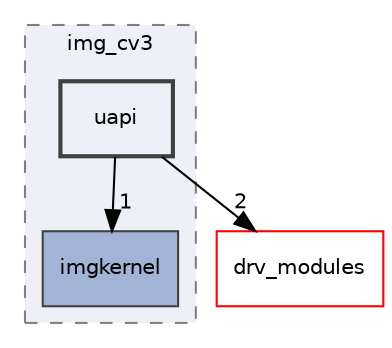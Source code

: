digraph "packages/idsp/img_header/img_cv3/uapi"
{
 // INTERACTIVE_SVG=YES
 // LATEX_PDF_SIZE
  bgcolor="transparent";
  edge [fontname="Helvetica",fontsize="10",labelfontname="Helvetica",labelfontsize="10"];
  node [fontname="Helvetica",fontsize="10",shape=record];
  compound=true
  subgraph clusterdir_d51e3805f87d0919b6cedec81f0dab7f {
    graph [ bgcolor="#edf0f7", pencolor="grey50", style="filled,dashed,", label="img_cv3", fontname="Helvetica", fontsize="10", URL="dir_d51e3805f87d0919b6cedec81f0dab7f.html"]
  dir_f6e415cb416cf97a93cb6c4848a81df2 [shape=box, label="imgkernel", style="filled,", fillcolor="#a2b4d6", color="grey25", URL="dir_f6e415cb416cf97a93cb6c4848a81df2.html"];
  dir_a4f88cb0e4eb8e91da60d2b29a644423 [shape=box, label="uapi", style="filled,bold,", fillcolor="#edf0f7", color="grey25", URL="dir_a4f88cb0e4eb8e91da60d2b29a644423.html"];
  }
  dir_3f8e3e5cc57197a86ac156d9cb931dab [shape=box, label="drv_modules", style="", fillcolor="#edf0f7", color="red", URL="dir_3f8e3e5cc57197a86ac156d9cb931dab.html"];
  dir_a4f88cb0e4eb8e91da60d2b29a644423->dir_3f8e3e5cc57197a86ac156d9cb931dab [headlabel="2", labeldistance=1.5 headhref="dir_000054_000015.html"];
  dir_a4f88cb0e4eb8e91da60d2b29a644423->dir_f6e415cb416cf97a93cb6c4848a81df2 [headlabel="1", labeldistance=1.5 headhref="dir_000054_000025.html"];
}
